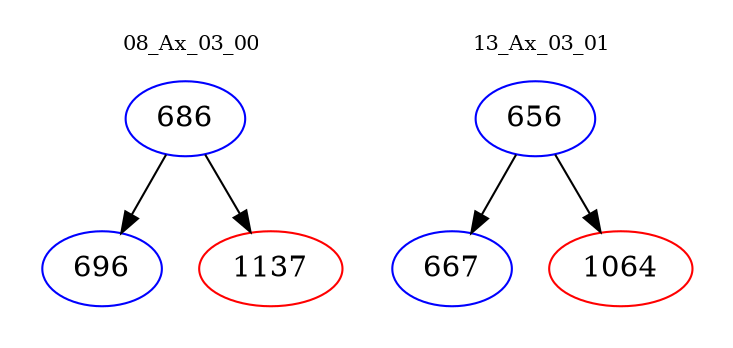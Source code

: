 digraph{
subgraph cluster_0 {
color = white
label = "08_Ax_03_00";
fontsize=10;
T0_686 [label="686", color="blue"]
T0_686 -> T0_696 [color="black"]
T0_696 [label="696", color="blue"]
T0_686 -> T0_1137 [color="black"]
T0_1137 [label="1137", color="red"]
}
subgraph cluster_1 {
color = white
label = "13_Ax_03_01";
fontsize=10;
T1_656 [label="656", color="blue"]
T1_656 -> T1_667 [color="black"]
T1_667 [label="667", color="blue"]
T1_656 -> T1_1064 [color="black"]
T1_1064 [label="1064", color="red"]
}
}
